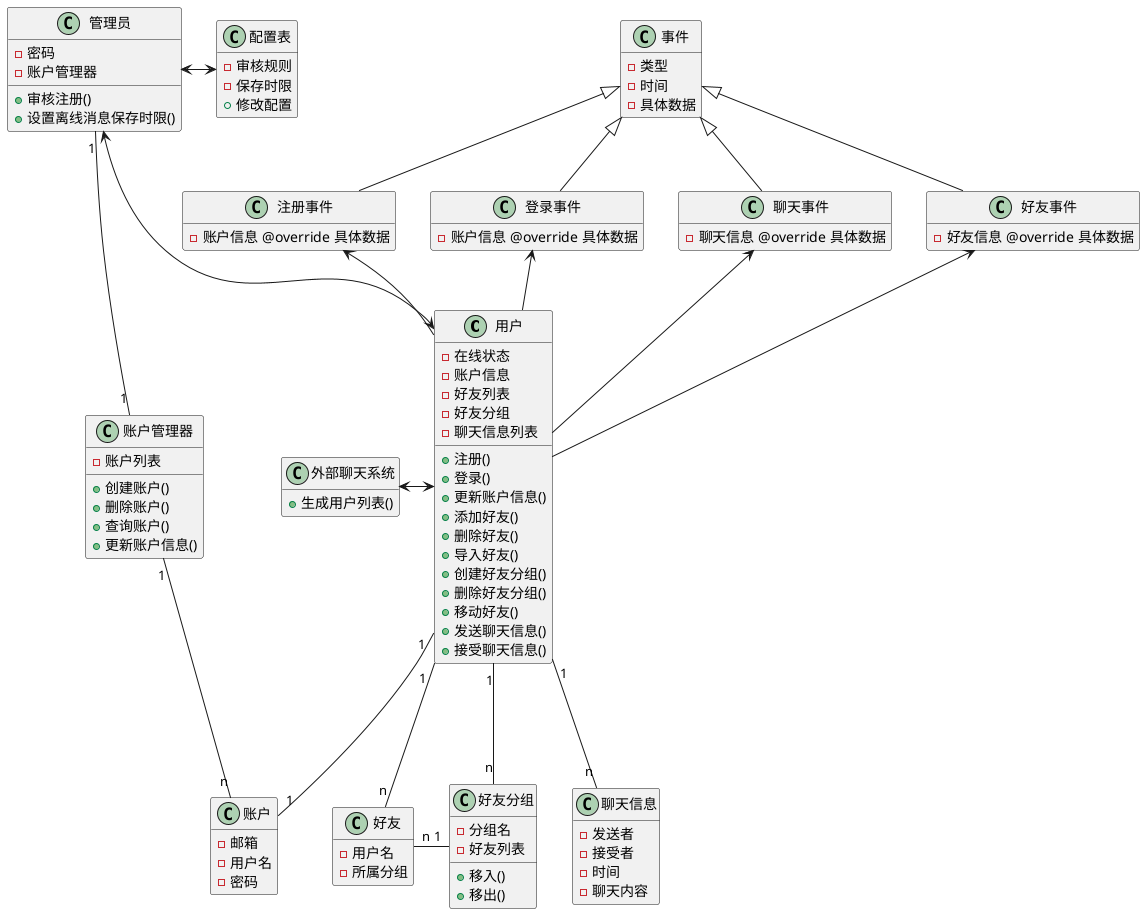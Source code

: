 @startuml Class_CN
hide empty members

用户 <-left-> 管理员
管理员 "1" --- "1" 账户管理器
管理员 <-> 配置表
账户管理器 "1" --- "n" 账户
用户 "1" --- "1" 账户
用户 "1" --- "n" 好友
用户 "1" --- "n" 好友分组
用户 "1" --- "n" 聊天信息
用户 -up-> 登录事件
用户 -up-> 注册事件
用户 -up-> 好友事件
用户 -up-> 聊天事件
用户 <-left-> 外部聊天系统
好友 "n" -right- "1" 好友分组
事件 <|-- 登录事件 
事件 <|-- 注册事件 
事件 <|-- 好友事件
事件 <|-- 聊天事件 

class 用户 {
  - 在线状态
  - 账户信息
  - 好友列表
  - 好友分组
  - 聊天信息列表
  + 注册()
  + 登录()
  + 更新账户信息()
  + 添加好友()
  + 删除好友()
  + 导入好友()
  + 创建好友分组()
  + 删除好友分组()
  + 移动好友()
  + 发送聊天信息()
  + 接受聊天信息()
}

class 管理员 {
  - 密码
  - 账户管理器
  + 审核注册()
  + 设置离线消息保存时限()
}

class 配置表 {
  - 审核规则
  - 保存时限
  + 修改配置
}

class 外部聊天系统 {
  + 生成用户列表()
}

class 账户管理器 {
  - 账户列表
  + 创建账户()
  + 删除账户()
  + 查询账户()
  + 更新账户信息()
}

class 账户 {
  - 邮箱
  - 用户名
  - 密码
}

class 好友分组 {
  - 分组名
  - 好友列表
  + 移入()
  + 移出()
}

class 好友 {
  - 用户名
  - 所属分组
}

class 聊天信息 {
  - 发送者
  - 接受者
  - 时间
  - 聊天内容
}

class 事件 {
  - 类型
  - 时间
  - 具体数据
}

class 好友事件 {
  - 好友信息 @override 具体数据
}

class 聊天事件 {
  - 聊天信息 @override 具体数据
}

class 注册事件 {
  - 账户信息 @override 具体数据
}

class 登录事件 {
  - 账户信息 @override 具体数据
}
@enduml
